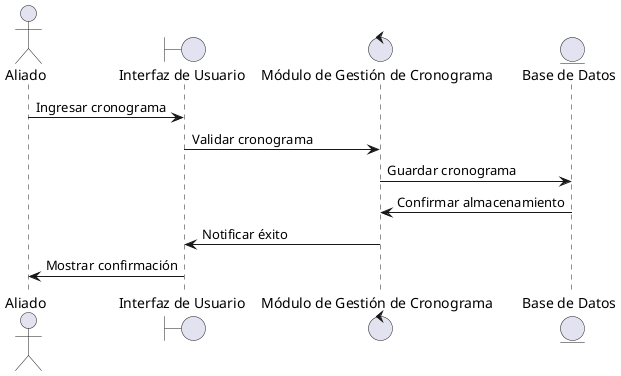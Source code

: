 @startuml DisciplinaDeAnalisisDiagramaDeClasePresentarCronograma
actor Aliado
boundary "Interfaz de Usuario" as IU
control "Módulo de Gestión de Cronograma" as MGC
entity "Base de Datos" as BD

Aliado -> IU : Ingresar cronograma
IU -> MGC : Validar cronograma
MGC -> BD : Guardar cronograma
BD -> MGC : Confirmar almacenamiento
MGC -> IU : Notificar éxito
IU -> Aliado : Mostrar confirmación
@enduml

